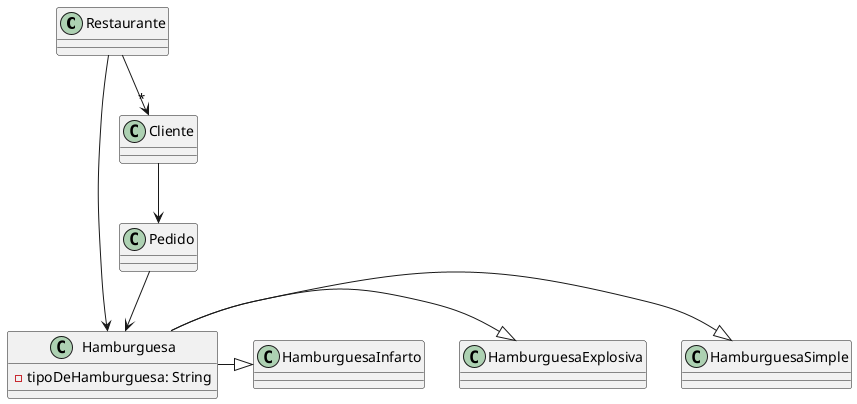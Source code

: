 @startuml
'https://plantuml.com/class-diagram

class Restaurante {
}
Restaurante --> "*" Cliente
Cliente --> Pedido
Pedido --> Hamburguesa
class Hamburguesa {
    - tipoDeHamburguesa: String
}
Hamburguesa -|> HamburguesaSimple
Hamburguesa -|> HamburguesaExplosiva
Hamburguesa -|> HamburguesaInfarto
Restaurante --> Hamburguesa
@enduml